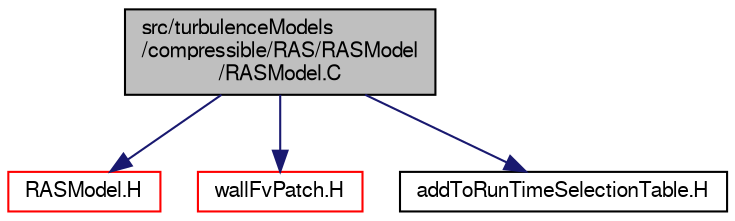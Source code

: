 digraph "src/turbulenceModels/compressible/RAS/RASModel/RASModel.C"
{
  bgcolor="transparent";
  edge [fontname="FreeSans",fontsize="10",labelfontname="FreeSans",labelfontsize="10"];
  node [fontname="FreeSans",fontsize="10",shape=record];
  Node0 [label="src/turbulenceModels\l/compressible/RAS/RASModel\l/RASModel.C",height=0.2,width=0.4,color="black", fillcolor="grey75", style="filled", fontcolor="black"];
  Node0 -> Node1 [color="midnightblue",fontsize="10",style="solid",fontname="FreeSans"];
  Node1 [label="RASModel.H",height=0.2,width=0.4,color="red",URL="$a40196.html"];
  Node0 -> Node355 [color="midnightblue",fontsize="10",style="solid",fontname="FreeSans"];
  Node355 [label="wallFvPatch.H",height=0.2,width=0.4,color="red",URL="$a03680.html"];
  Node0 -> Node357 [color="midnightblue",fontsize="10",style="solid",fontname="FreeSans"];
  Node357 [label="addToRunTimeSelectionTable.H",height=0.2,width=0.4,color="black",URL="$a09263.html",tooltip="Macros for easy insertion into run-time selection tables. "];
}
